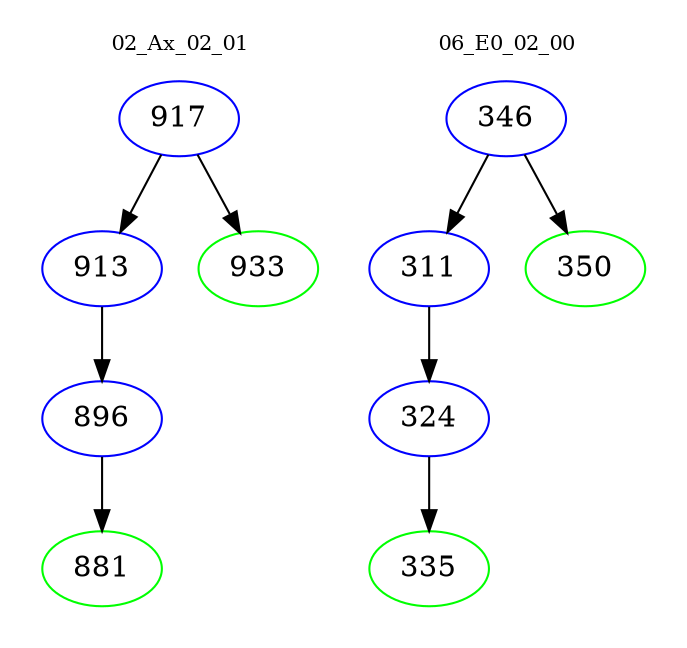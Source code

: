 digraph{
subgraph cluster_0 {
color = white
label = "02_Ax_02_01";
fontsize=10;
T0_917 [label="917", color="blue"]
T0_917 -> T0_913 [color="black"]
T0_913 [label="913", color="blue"]
T0_913 -> T0_896 [color="black"]
T0_896 [label="896", color="blue"]
T0_896 -> T0_881 [color="black"]
T0_881 [label="881", color="green"]
T0_917 -> T0_933 [color="black"]
T0_933 [label="933", color="green"]
}
subgraph cluster_1 {
color = white
label = "06_E0_02_00";
fontsize=10;
T1_346 [label="346", color="blue"]
T1_346 -> T1_311 [color="black"]
T1_311 [label="311", color="blue"]
T1_311 -> T1_324 [color="black"]
T1_324 [label="324", color="blue"]
T1_324 -> T1_335 [color="black"]
T1_335 [label="335", color="green"]
T1_346 -> T1_350 [color="black"]
T1_350 [label="350", color="green"]
}
}
